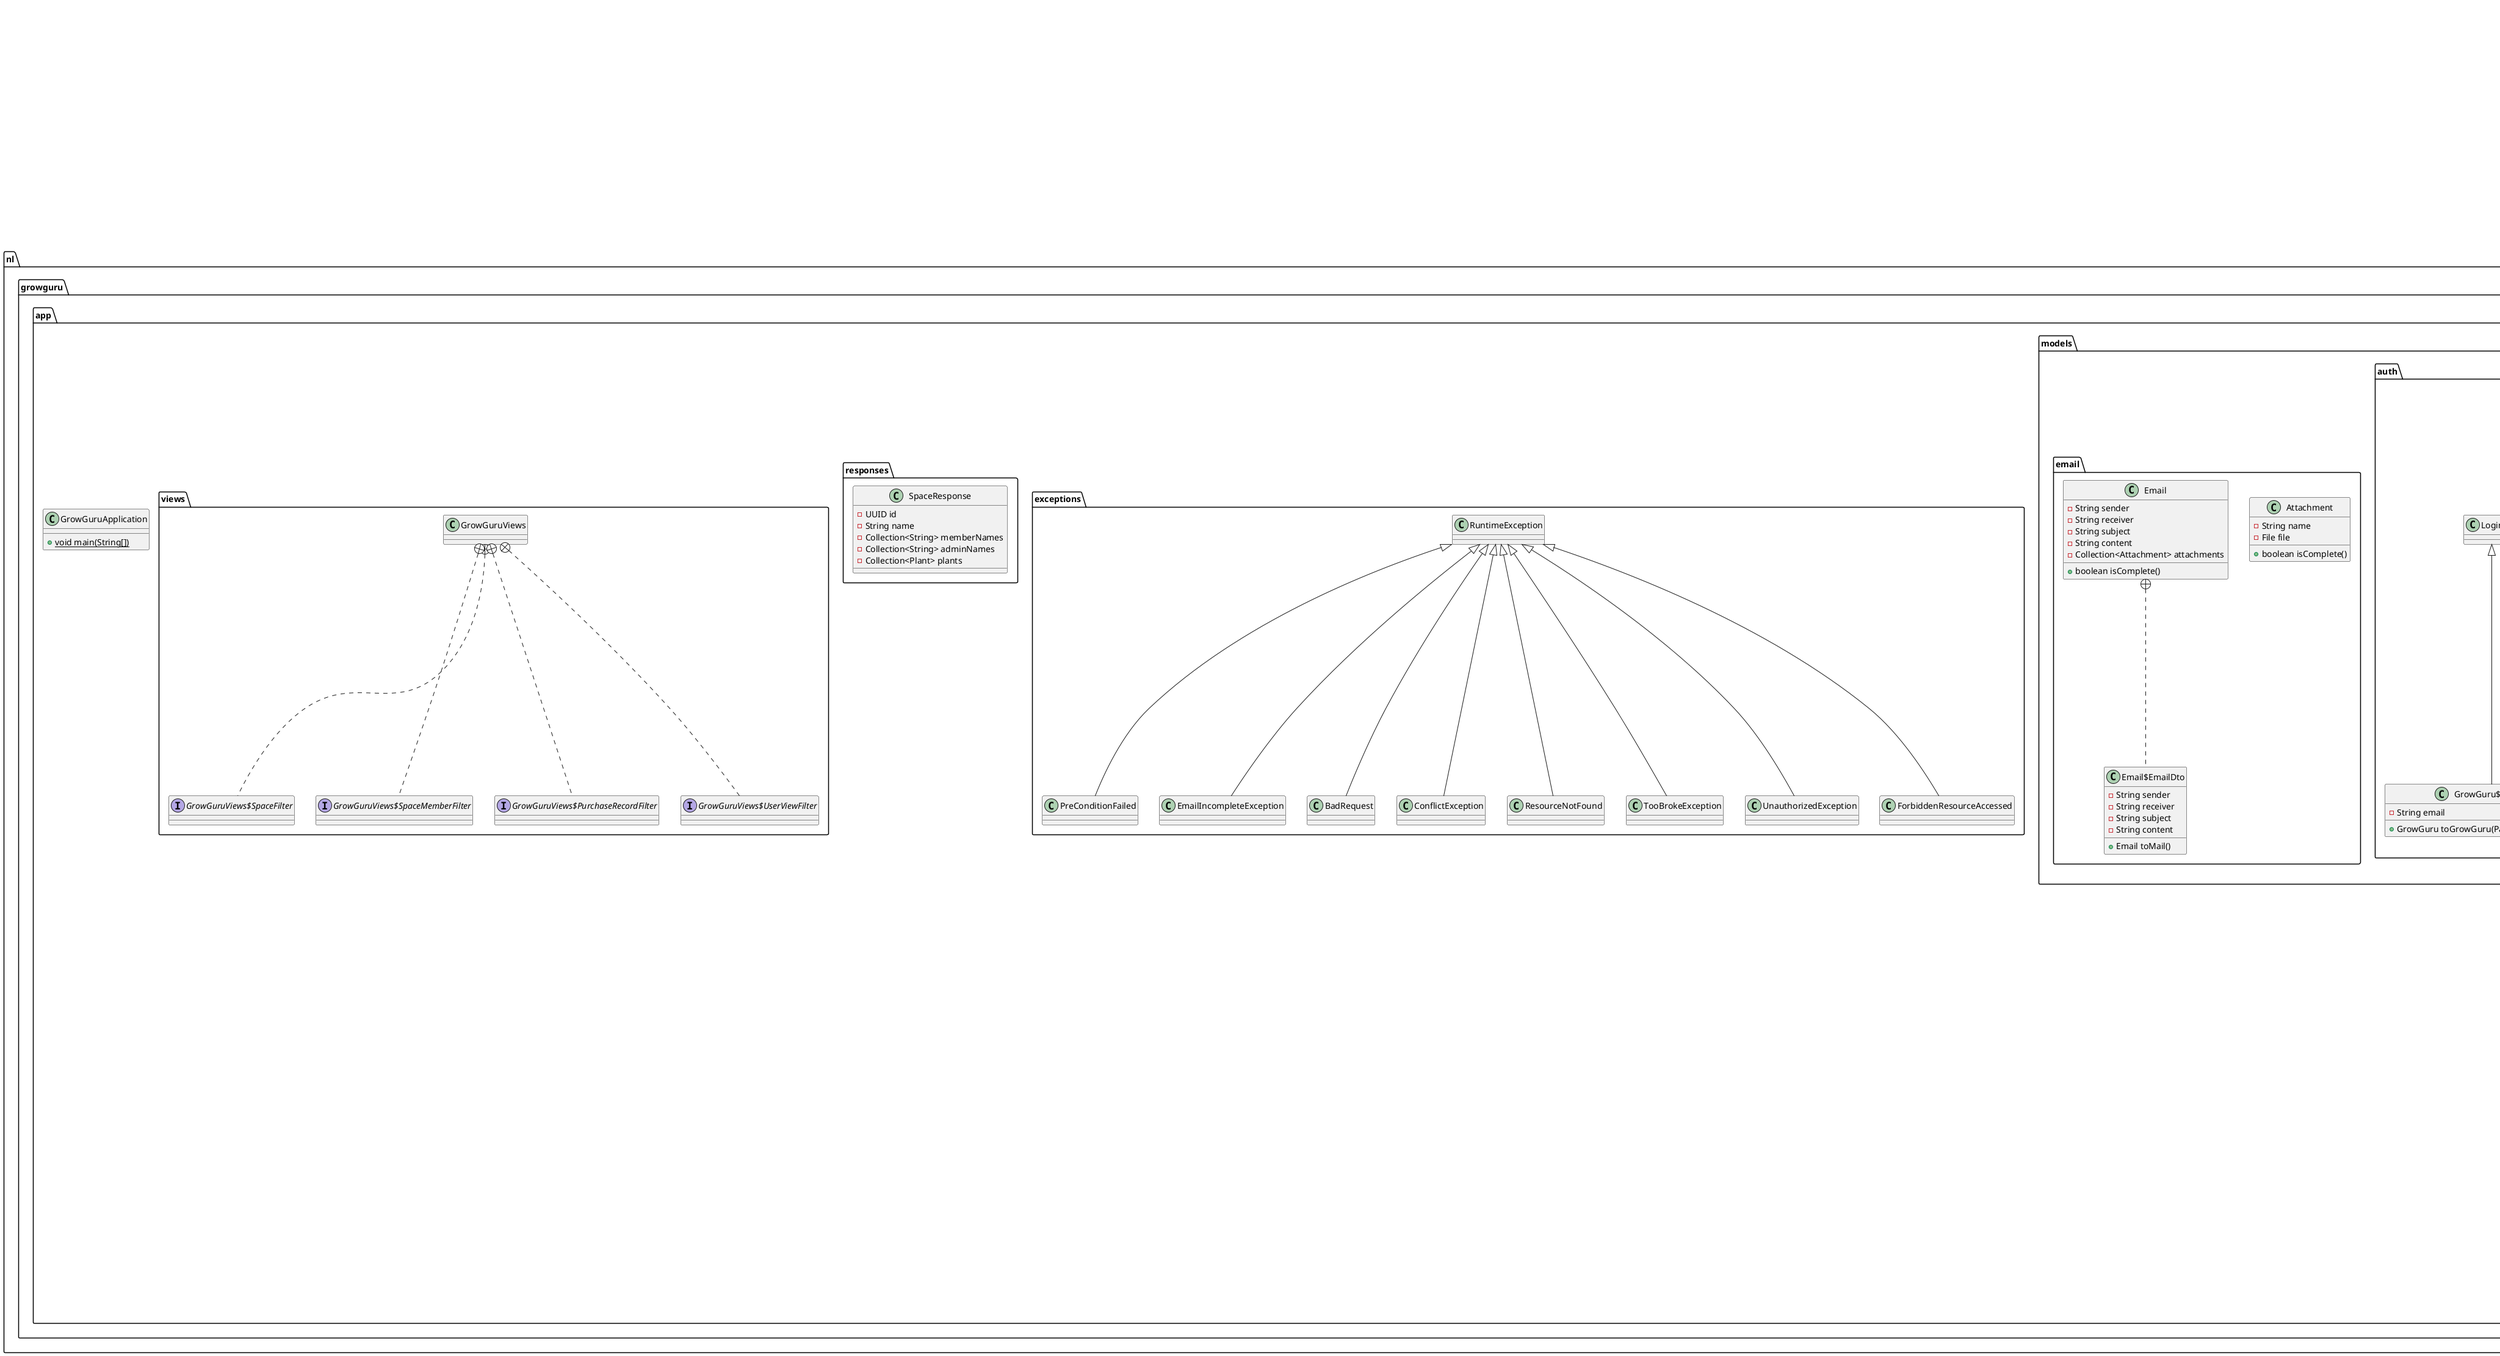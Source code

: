 @startuml
class nl.growguru.app.config.JavaMailSenderConfig {
- String userName
- String password
+ JavaMailSender javaMailSender()
}
interface nl.growguru.app.repositories.GrowGuruRepository {
~ Optional<GrowGuru> findByUsername(String)
~ Optional<GrowGuru> findByEmail(String)
~ List<GrowGuru> findAllMembersInSpace(Space)
~ boolean existsByVerificationCode(String)
~ Optional<GrowGuru> findUserByVerificationCode(String)
}
class nl.growguru.app.api.rest.WebhookController {
+ {static} String HOOK_API_BASE
- {static} Logger log
- ObjectMapper mapper
- StripeService stripeService
- String endpointSecret
+ ResponseEntity<String> handleStripeEvent(String,String)
}
class nl.growguru.app.config.ThymeleafConfig {
~ ITemplateResolver thymeleafTemplateResolver()
}
class nl.growguru.app.api.rest.AuthenticateController {
+ {static} String AUTH_API_BASE
- AuthenticationManager authManager
- GrowGuruService growGuruService
- JWTUtil jwtUtil
+ ResponseEntity<Map<String,String>> login(GrowGuru.LoginDto)
+ ResponseEntity<Map<String,String>> refresh(String)
+ ResponseEntity<Map<String,String>> register(GrowGuru.RegisterDto)
+ String verify(String)
}
class nl.growguru.app.services.PlantService {
- PlantRepository plantRepository
- SpaceRepository spaceRepository
- SpaceService spaceService
- {static} String PLANT_NOT_FOUND
- {static} String PLANT_HAS_BEEN_WATERED
- {static} int STREAK_INCREMENT
- {static} int HOURS_A_DAY
- {static} int MINIMUM_WATERING_INTERVAL
- {static} double MARGIN_PERCENTAGE
+ Plant getPlantDetails(UUID)
+ Plant addPlant(Plant.PlantDto,UUID)
+ Plant moveToGraveyard(UUID)
+ String waterPlant(UUID)
- boolean isOutsideMargins(LocalDateTime,int)
+ Plant updatePlantSkins(UUID,Plant.UpdatePlantSkinsDto)
}
enum nl.growguru.app.models.shop.Currency {
+  LEAFS
+  EUR
+ String toLowerCaseString()
}
enum nl.growguru.app.models.plantspaces.Type {
+  PLANT
+  CACTUS
+  PUMPKIN
}
class nl.growguru.app.exceptions.PreConditionFailed {
}
abstract class nl.growguru.app.models.notifications.Notification {
# String message
}
class nl.growguru.app.api.rest.PurchaseRecordController {
- PurchaseRecordService purchaseRecordService
+ List<PurchaseRecord> getAllRecords()
+ List<PurchaseRecord> getAllPurchaseRecordsPerUser()
+ PurchaseRecord findById(UUID)
+ List<PurchaseRecord> findByDate(LocalDateTime)
+ List<PurchaseRecord> findByProduct(UUID)
}
class nl.growguru.app.exceptions.EmailIncompleteException {
}
class nl.growguru.app.models.shop.PurchaseRecord {
- UUID id
- GrowGuru buyer
- Product product
- LocalDateTime purchased
- Price price
}
class nl.growguru.app.config.SecurityConfig {
- PasswordEncoder passwordEncoder
- GrowGuruService growGuruService
- JWTFilter tokenFilter
- String activeProfile
+ SecurityFilterChain securityFilterChain(HttpSecurity)
+ AuthenticationManager authenticationManagerBean()
}
enum nl.growguru.app.models.plantspaces.PlantState {
+  ALIVE
+  DEAD
}
class nl.growguru.app.api.html.StripeLandingController {
+ {static} String SUCCESSFUL_STRIPE_PAYMENT_PAGE
+ String success()
}
class nl.growguru.app.config.GenericConfig {
+ {static} String EMAIL_REGEX
+ {static} String PASSWORD_REGEX
- String frontendHostname
- String backendHostname
- String tzdbId
+ ZoneId getDefaultZoneId()
}
class nl.growguru.app.config.GlobalExceptionHandler {
- {static} Logger logger
+ ResponseEntity<Object> handleValidationExceptions(MethodArgumentNotValidException,HttpServletRequest)
+ ResponseEntity<Object> handleDataIntegrityViolation(DataIntegrityViolationException,HttpServletRequest)
- String extractDuplicateValue(String)
+ ResponseEntity<String> handleConflictException(Exception,HttpServletRequest)
+ ResponseEntity<String> handlePreconditionError(Exception,HttpServletRequest)
+ ResponseEntity<String> handleForbiddenResourceAccess(Exception,HttpServletRequest)
+ ResponseEntity<String> handleNotFound(Exception,HttpServletRequest)
+ ResponseEntity<String> handleUnauthorizedAcces(Exception,HttpServletRequest)
+ ResponseEntity<String> handleBadRequest(Exception,HttpServletRequest)
+ ResponseEntity<String> handleTooBrokeRequest(Exception,HttpServletRequest)
+ ResponseEntity<String> handleInternalServerError(Exception,HttpServletRequest)
- ResponseEntity<String> buildErrorResponse(HttpServletRequest,HttpStatus,Throwable)
- String getRequestURL(HttpServletRequest)
- String getExceptionMessage(HttpServletRequest,HttpStatus,String)
}
interface nl.growguru.app.repositories.PurchaseRecordRepository {
~ List<PurchaseRecord> findAllByGrowGuru(GrowGuru)
~ List<Product> findAllProductsByGrowGuru(GrowGuru)
~ List<PurchaseRecord> findAllByProduct(UUID)
~ List<PurchaseRecord> findAllByDate(LocalDateTime)
}
class nl.growguru.app.models.shop.Product {
- UUID id
- LocalDate created
- LocalDate updated
- String name
- Long leafs
- Category category
- Price price
- byte[] image
- String color
- boolean standard
+ boolean equals(Object)
+ int hashCode()
}
class nl.growguru.app.models.auth.GrowGuru {
- UUID id
- String username
- String email
- byte[] picture
- String password
- String verificationCode
- LocalDateTime createdAt
- LocalDateTime changedAt
- Set<Space> spaces
- Set<Space> adminSpaces
- long currency
- long experience
- boolean enabled
- List<PurchaseRecord> purchases
- GrowGurePremium premium
+ Set<Space> getAllSpaces()
+ Collection<? extends GrantedAuthority> getAuthorities()
+ boolean isAccountNonExpired()
+ boolean isAccountNonLocked()
+ boolean isCredentialsNonExpired()
+ boolean equals(Object)
+ int hashCode()
}
class nl.growguru.app.models.auth.GrowGuru$LoginDto {
~ String username
~ String password
+ UsernamePasswordAuthenticationToken toAuthToken()
}
class nl.growguru.app.models.auth.GrowGuru$RegisterDto {
- String email
+ GrowGuru toGrowGuru(PasswordEncoder,String)
}
class nl.growguru.app.models.auth.GrowGuru$UpdateDto {
- String email
- String password
- String username
- byte[] picture
}
class nl.growguru.app.services.StripeService {
- Logger log
- StripeSessionTrackerRepository trackerRepository
- PurchaseRecordService purchaseService
- String apiKey
+ void init()
+ ResponseEntity<Void> createCheckoutSession(Product,GrowGuru)
+ void processSessionCompletion(String)
}
class nl.growguru.app.responses.SpaceResponse {
- UUID id
- String name
- Collection<String> memberNames
- Collection<String> adminNames
- Collection<Plant> plants
}
class nl.growguru.app.views.GrowGuruViews {
}
interface nl.growguru.app.views.GrowGuruViews$SpaceFilter {
}
interface nl.growguru.app.views.GrowGuruViews$SpaceMemberFilter {
}
interface nl.growguru.app.views.GrowGuruViews$PurchaseRecordFilter {
}
interface nl.growguru.app.views.GrowGuruViews$UserViewFilter {
}
class nl.growguru.app.services.GrowGuruService {
- GrowGuruRepository growGuruRepo
- PasswordEncoder encoder
- ProductRepository productRepository
- StripeSessionTrackerRepository trackerRepository
- SpaceRepository spaceRepository
- SpaceService spaceService
- ProductService productService
- MailService mailService
+ GrowGuru findByUserName(String)
+ GrowGuru findByEmail(String)
+ GrowGuru findById(UUID)
+ List<GrowGuru> findAllInSpace(Space)
+ UserDetails loadUserByUsername(String)
+ GrowGuru create(GrowGuru.RegisterDto)
+ String verify(String)
+ void remove(GrowGuru)
+ GrowGuru update(GrowGuru.UpdateDto)
- void updateUsernameIfPresent(GrowGuru.UpdateDto,GrowGuru)
- void updateEmailIfPresent(GrowGuru.UpdateDto,GrowGuru)
- void updatePasswordIfPresent(GrowGuru.UpdateDto,GrowGuru)
- void updatePictureIfPresent(GrowGuru.UpdateDto,GrowGuru)
- String generateVerificationCode()
}
interface nl.growguru.app.repositories.ProductRepository {
~ Optional<Product> findByName(String)
~ List<Product> findAllWithSameCategory(Category)
~ List<Product> findAllDefaultProducts()
~ List<Product> findAllExcludingOwned(List<UUID>)
}
class nl.growguru.app.api.rest.SpaceController {
- SpaceService spaceService
+ List<SpaceResponse> getUserSpaces()
+ Space getUserSpace(UUID)
+ Space addSpace(Space.CreateSpaceDto)
+ Space updateSpace(UUID,Space.UpdateSpaceDto)
+ void deleteSpace(UUID)
+ Set<GrowGuru> getMembers(UUID)
+ Space addMember(UUID,String)
+ void removeMember(UUID,String)
}
class nl.growguru.app.models.plantspaces.Space {
- UUID id
- String name
- Set<GrowGuru> members
- Set<GrowGuru> admins
- Set<Plant> plants
+ Set<GrowGuru> getAllMembers()
+ boolean equals(Object)
+ int hashCode()
}
class nl.growguru.app.models.plantspaces.Space$CreateSpaceDto {
- String name
- Set<String> memberUsernames
- Set<String> adminUsernames
+ Space toSpace(Function<String,Optional<GrowGuru>>)
}
class nl.growguru.app.models.plantspaces.Space$UpdateSpaceDto {
- String name
}
class nl.growguru.app.exceptions.BadRequest {
}
class nl.growguru.app.exceptions.ConflictException {
}
interface nl.growguru.app.repositories.PlantRepository {
}
class nl.growguru.app.utils.JWTUtil {
+ {static} long JWT_ACCESS_DURATION_MS
+ {static} long JWT_REFRESH_DURATION_MS
+ {static} String JWT_TOKEN_PREFACE
- {static} String JWT_CLAIM_KEY_USER_ID
- {static} String JWT_CLAIM_KEY_USERNAME
- {static} String JWT_CLAIM_KEY_EMAIL
- {static} Logger log
- String issuer
- String passPhrase
+ Map<String,String> generateTokensFor(GrowGuru)
- String generateAccessTokenFor(GrowGuru)
- String generateRefreshTokenFor(GrowGuru)
+ boolean validate(String)
+ String getUsernameOf(String)
+ boolean isRefreshToken(String)
+ {static} Key getKey(String)
- {static} Jws<Claims> parseToken(String,String)
+ {static} PasswordEncoder passwordEncoder()
}
class nl.growguru.app.services.PurchaseRecordService {
- PurchaseRecordRepository purchaseRecordRepository
- GrowGuruRepository growGuruRepository
- MailService mailService
+ List<PurchaseRecord> findAll()
+ PurchaseRecord findById(UUID)
+ List<PurchaseRecord> findByDate(LocalDateTime)
+ List<PurchaseRecord> findAllByGrowGuru(GrowGuru)
+ List<PurchaseRecord> findAllByProduct(UUID)
+ void processProductPurchase(Product,GrowGuru,Price)
}
class nl.growguru.app.GrowGuruApplication {
+ {static} void main(String[])
}
class nl.growguru.app.exceptions.ResourceNotFound {
}
class nl.growguru.app.utils.EnvUtil {
+ {static} String getBaseUrl()
}
class nl.growguru.app.api.rest.PlantController {
- PlantService plantService
- SpaceService spaceService
+ ResponseEntity<Plant> getPlantDetails(UUID)
+ ResponseEntity<Plant> addPlants(Plant.PlantDto,UUID)
+ ResponseEntity<Plant> moveToGraveyard(UUID)
+ ResponseEntity<Collection<Plant>> getAllPlantsFromSpace(UUID)
+ ResponseEntity<String> waterPlant(UUID)
+ ResponseEntity<Plant> updatePlantSkins(UUID,Plant.UpdatePlantSkinsDto)
}
class nl.growguru.app.services.ProductService {
- ProductRepository productRepository
- PurchaseRecordRepository purchaseRecordRepository
- StripeService stripeService
- PurchaseRecordService purchaseService
+ List<Product> findAll()
+ List<Product> findAllExcludingOwned()
+ List<Product> findAllOwnedByUser(GrowGuru)
+ Product findById(UUID)
+ Product findByName(String)
+ List<Product> findAllWithSameCategory(Category)
+ ResponseEntity<Void> buyProduct(UUID)
+ ResponseEntity<Void> buyProduct(UUID,GrowGuru)
- ResponseEntity<Void> buyProductWithLeafs(Product,GrowGuru)
+ Product create(Product)
+ void remove(UUID)
}
class nl.growguru.app.models.shop.StripeSessionTracker {
- UUID id
- String sessionId
- String paymentLink
- Product product
- GrowGuru growGuru
}
class nl.growguru.app.models.plantspaces.PlantCustomization {
- UUID id
- UUID potBaseSkinId
- UUID potTrimSkinId
- UUID accessoryId
- UUID tableDecorationId
}
class nl.growguru.app.models.email.Attachment {
- String name
- File file
+ boolean isComplete()
}
class nl.growguru.app.api.rest.GrowGuruController {
- GrowGuruService growGuruService
- JWTUtil jwtUtil
+ GrowGuru getGrowGuru()
+ List<GrowGuru> getAllGrowGurusInSpace(Space)
+ GrowGuru findById(UUID)
+ GrowGuru findByEmail(String)
+ GrowGuru findByUsername(String)
+ ResponseEntity<Map<String,String>> updateGrowGuruParam(GrowGuru.UpdateDto)
+ void deleteGrowGuru()
}
interface nl.growguru.app.repositories.StripeSessionTrackerRepository {
~ StripeSessionTracker findBySessionId(String)
~ void deleteSessionsByGrowGuruId(UUID)
}
enum nl.growguru.app.models.shop.Category {
+  ACCESSORIES
+  BASE_COLORS
+  TRIM_COLORS
+  TABLE_DECOR
+  AVATAR
+  CURRENCY
}
class nl.growguru.app.models.plantspaces.Plant {
- UUID id
- String name
- Type type
- PlantState plantState
- int streaks
- LocalDateTime createdAt
- LocalDateTime deadAt
- LocalDateTime lastWateringDate
- LocalDateTime wateringDate
- byte wateringInterval
- PlantCustomization plantCustomization
+ boolean equals(Object)
+ int hashCode()
}
class nl.growguru.app.models.plantspaces.Plant$PlantDto {
- String name
- Type type
- byte wateringInterval
- PlantCustomization plantCustomization
+ Plant toPlant()
}
class nl.growguru.app.models.plantspaces.Plant$UpdatePlantSkinsDto {
- PlantCustomization plantCustomization
}
enum nl.growguru.app.models.auth.GrowGurePremium {
+  PREMIUM_PLUS
+  PREMIUM
+  NONE
}
class nl.growguru.app.exceptions.TooBrokeException {
}
class nl.growguru.app.exceptions.UnauthorizedException {
}
class nl.growguru.app.api.rest.ProductController {
- ProductService productService
+ List<Product> getAllProducts()
+ List<Product> getAllAvailable()
+ List<Product> getAllProductsOwnedByUser()
+ Product findById(UUID)
+ Product findByName(String)
+ List<Product> findByCategory(Category)
+ ResponseEntity<Void> buyProduct(UUID)
}
class nl.growguru.app.exceptions.ForbiddenResourceAccessed {
}
class nl.growguru.app.config.JWTFilter {
- GrowGuruService growGuruService
- JWTUtil jwtUtil
# void doFilterInternal(HttpServletRequest,HttpServletResponse,FilterChain)
}
class nl.growguru.app.models.email.Email {
- String sender
- String receiver
- String subject
- String content
- Collection<Attachment> attachments
+ boolean isComplete()
}
class nl.growguru.app.models.email.Email$EmailDto {
- String sender
- String receiver
- String subject
- String content
+ Email toMail()
}
class nl.growguru.app.services.SpaceService {
- SpaceRepository spaceRepository
- GrowGuruRepository growGuruRepository
- {static} String SPACE_NOT_FOUND
- {static} String USER_NOT_FOUND
- {static} String DUPLICATE_MEMBER_MESSAGE
+ Space getSelectedSpace(UUID)
+ List<SpaceResponse> getUserSpaces()
+ Space createSpace(Space.CreateSpaceDto)
+ Space addMemberToSpace(UUID,String)
+ void deleteSpace(UUID)
+ void removeMember(UUID,String)
+ Space updateSpace(UUID,Space.UpdateSpaceDto)
}
class nl.growguru.app.utils.SecurityContextUtil {
+ {static} Authentication getAuth()
+ {static} GrowGuru getCurrentGrowGuru()
+ {static} GrowGuru getCurrentGrowGuru(boolean)
}
class nl.growguru.app.models.shop.Price {
- double amount
- Currency currency
}
class nl.growguru.app.services.MailService {
- JavaMailSender javaMailSender
- TemplateEngine templateEngine
- String defaultSender
+ void sendPurchaseReceipt(PurchaseRecord)
+ void sendVerificationMail(String,String,String)
- void sendEmail(Email)
}
interface nl.growguru.app.repositories.SpaceRepository {
}


org.springframework.data.jpa.repository.JpaRepository <|-- nl.growguru.app.repositories.GrowGuruRepository
nl.growguru.app.exceptions.RuntimeException <|-- nl.growguru.app.exceptions.PreConditionFailed
nl.growguru.app.exceptions.RuntimeException <|-- nl.growguru.app.exceptions.EmailIncompleteException
org.springframework.data.jpa.repository.JpaRepository <|-- nl.growguru.app.repositories.PurchaseRecordRepository
org.springframework.security.core.userdetails.UserDetails <|.. nl.growguru.app.models.auth.GrowGuru
nl.growguru.app.models.auth.GrowGuru +.. nl.growguru.app.models.auth.GrowGuru$LoginDto
nl.growguru.app.models.auth.GrowGuru +.. nl.growguru.app.models.auth.GrowGuru$RegisterDto
nl.growguru.app.models.auth.LoginDto <|-- nl.growguru.app.models.auth.GrowGuru$RegisterDto
nl.growguru.app.models.auth.GrowGuru +.. nl.growguru.app.models.auth.GrowGuru$UpdateDto
nl.growguru.app.views.GrowGuruViews +.. nl.growguru.app.views.GrowGuruViews$SpaceFilter
nl.growguru.app.views.GrowGuruViews +.. nl.growguru.app.views.GrowGuruViews$SpaceMemberFilter
nl.growguru.app.views.GrowGuruViews +.. nl.growguru.app.views.GrowGuruViews$PurchaseRecordFilter
nl.growguru.app.views.GrowGuruViews +.. nl.growguru.app.views.GrowGuruViews$UserViewFilter
org.springframework.security.core.userdetails.UserDetailsService <|.. nl.growguru.app.services.GrowGuruService
org.springframework.data.jpa.repository.JpaRepository <|-- nl.growguru.app.repositories.ProductRepository
nl.growguru.app.models.plantspaces.Space +.. nl.growguru.app.models.plantspaces.Space$CreateSpaceDto
nl.growguru.app.models.plantspaces.Space +.. nl.growguru.app.models.plantspaces.Space$UpdateSpaceDto
nl.growguru.app.exceptions.RuntimeException <|-- nl.growguru.app.exceptions.BadRequest
nl.growguru.app.exceptions.RuntimeException <|-- nl.growguru.app.exceptions.ConflictException
org.springframework.data.jpa.repository.JpaRepository <|-- nl.growguru.app.repositories.PlantRepository
nl.growguru.app.exceptions.RuntimeException <|-- nl.growguru.app.exceptions.ResourceNotFound
org.springframework.data.jpa.repository.JpaRepository <|-- nl.growguru.app.repositories.StripeSessionTrackerRepository
nl.growguru.app.models.plantspaces.Plant +.. nl.growguru.app.models.plantspaces.Plant$PlantDto
nl.growguru.app.models.plantspaces.Plant +.. nl.growguru.app.models.plantspaces.Plant$UpdatePlantSkinsDto
nl.growguru.app.exceptions.RuntimeException <|-- nl.growguru.app.exceptions.TooBrokeException
nl.growguru.app.exceptions.RuntimeException <|-- nl.growguru.app.exceptions.UnauthorizedException
nl.growguru.app.exceptions.RuntimeException <|-- nl.growguru.app.exceptions.ForbiddenResourceAccessed
org.springframework.web.filter.OncePerRequestFilter <|-- nl.growguru.app.config.JWTFilter
nl.growguru.app.models.email.Email +.. nl.growguru.app.models.email.Email$EmailDto
org.springframework.data.jpa.repository.JpaRepository <|-- nl.growguru.app.repositories.SpaceRepository
@enduml